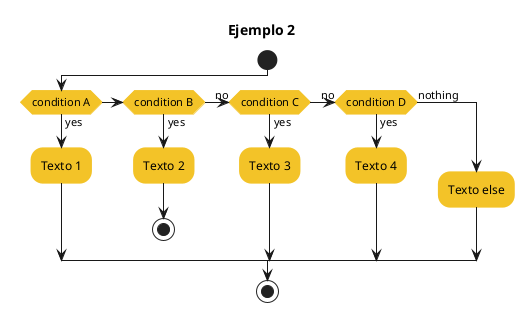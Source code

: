 @startuml SeriePort

!define AMARILLO #F3C328

skinparam backgroundColor transparent
skinparam activityBackgroundColor AMARILLO
skinparam activityBorderColor AMARILLO
skinparam activityFontColor Black
skinparam loopBackgroundColor AMARILLO
skinparam loopBorderColor AMARILLO
skinparam loopFontColor Black

title Ejemplo 2

start
if (condition A) then (yes)
  :Texto 1;
elseif (condition B) then (yes)
  :Texto 2;
  stop
(no) elseif (condition C) then (yes)
  :Texto 3;
(no) elseif (condition D) then (yes)
  :Texto 4;
else (nothing)
  :Texto else;
endif

stop

@enduml




